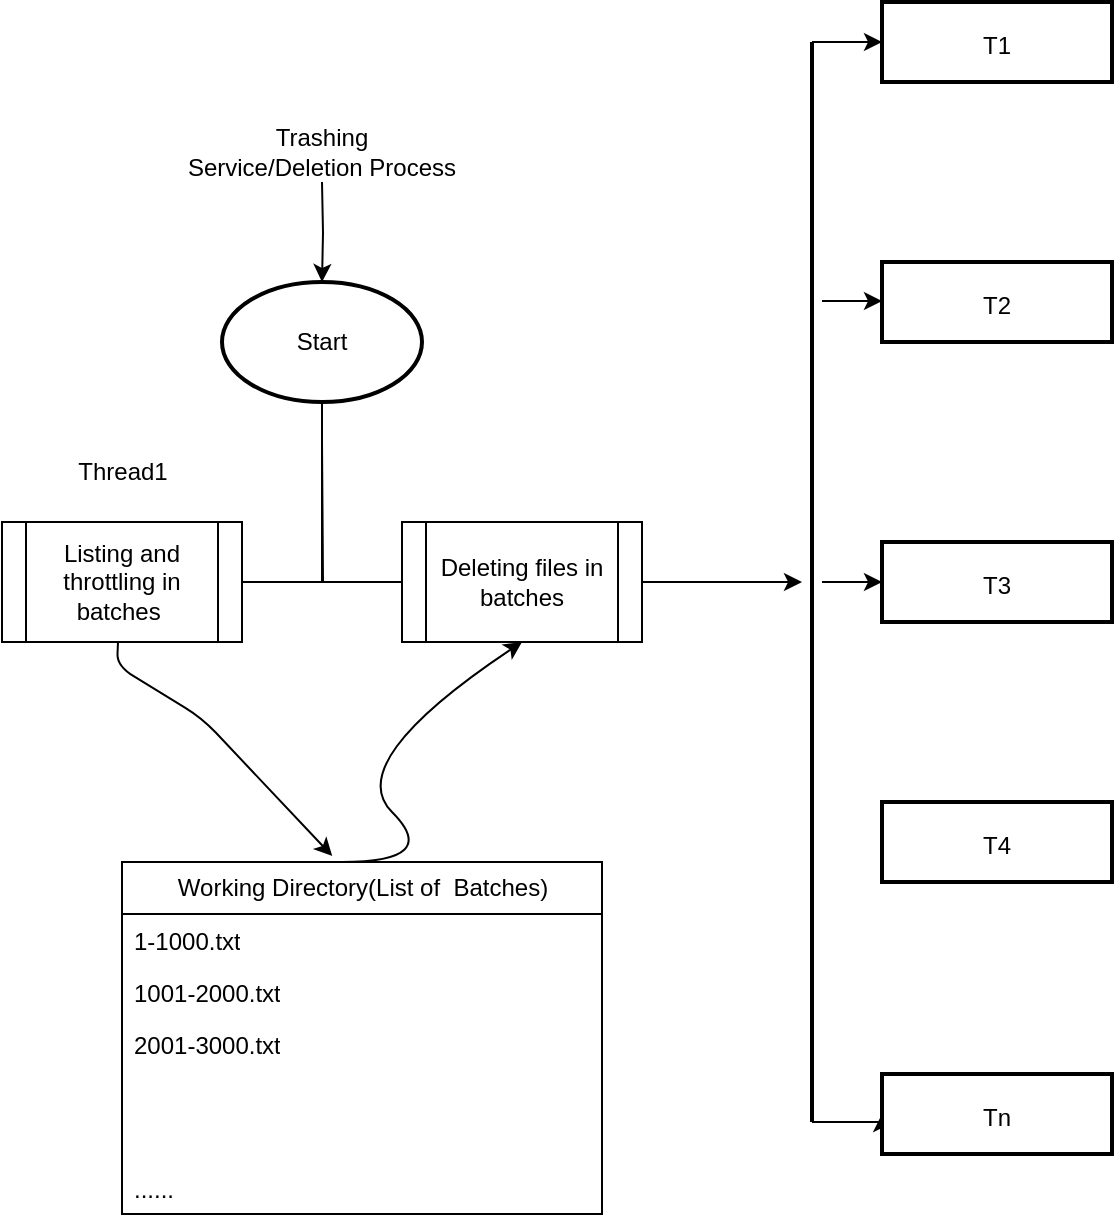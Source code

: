 <mxfile version="21.0.10" type="github">
  <diagram id="C5RBs43oDa-KdzZeNtuy" name="Page-1">
    <mxGraphModel dx="880" dy="1653" grid="1" gridSize="10" guides="1" tooltips="1" connect="1" arrows="1" fold="1" page="1" pageScale="1" pageWidth="827" pageHeight="1169" math="0" shadow="0">
      <root>
        <mxCell id="WIyWlLk6GJQsqaUBKTNV-0" />
        <mxCell id="WIyWlLk6GJQsqaUBKTNV-1" parent="WIyWlLk6GJQsqaUBKTNV-0" />
        <mxCell id="3tZebW2yL0NTeM2Al_U9-28" value="" style="edgeStyle=orthogonalEdgeStyle;rounded=0;orthogonalLoop=1;jettySize=auto;html=1;" edge="1" parent="WIyWlLk6GJQsqaUBKTNV-1" target="3tZebW2yL0NTeM2Al_U9-27">
          <mxGeometry relative="1" as="geometry">
            <mxPoint x="360" y="-1050" as="sourcePoint" />
          </mxGeometry>
        </mxCell>
        <mxCell id="3tZebW2yL0NTeM2Al_U9-27" value="Start" style="strokeWidth=2;html=1;shape=mxgraph.flowchart.start_1;whiteSpace=wrap;" vertex="1" parent="WIyWlLk6GJQsqaUBKTNV-1">
          <mxGeometry x="310" y="-1000" width="100" height="60" as="geometry" />
        </mxCell>
        <mxCell id="3tZebW2yL0NTeM2Al_U9-45" value="" style="edgeStyle=orthogonalEdgeStyle;sourcePerimeterSpacing=0;targetPerimeterSpacing=0;startArrow=none;endArrow=none;rounded=0;targetPortConstraint=eastwest;sourcePortConstraint=northsouth;curved=0;rounded=0;entryX=1;entryY=0.5;entryDx=0;entryDy=0;" edge="1" target="3tZebW2yL0NTeM2Al_U9-88" parent="WIyWlLk6GJQsqaUBKTNV-1">
          <mxGeometry relative="1" as="geometry">
            <mxPoint x="360" y="-920" as="sourcePoint" />
            <mxPoint x="350" y="-850" as="targetPoint" />
          </mxGeometry>
        </mxCell>
        <mxCell id="3tZebW2yL0NTeM2Al_U9-46" value="" style="edgeStyle=orthogonalEdgeStyle;sourcePerimeterSpacing=0;targetPerimeterSpacing=0;startArrow=none;endArrow=none;rounded=0;targetPortConstraint=eastwest;sourcePortConstraint=northsouth;curved=0;rounded=0;exitX=0.5;exitY=1;exitDx=0;exitDy=0;exitPerimeter=0;" edge="1" parent="WIyWlLk6GJQsqaUBKTNV-1" source="3tZebW2yL0NTeM2Al_U9-27">
          <mxGeometry relative="1" as="geometry">
            <mxPoint x="360" y="-920" as="sourcePoint" />
            <mxPoint x="400" y="-850" as="targetPoint" />
            <Array as="points">
              <mxPoint x="360" y="-850" />
            </Array>
          </mxGeometry>
        </mxCell>
        <mxCell id="3tZebW2yL0NTeM2Al_U9-131" value="" style="edgeStyle=orthogonalEdgeStyle;rounded=0;orthogonalLoop=1;jettySize=auto;html=1;" edge="1" parent="WIyWlLk6GJQsqaUBKTNV-1" source="3tZebW2yL0NTeM2Al_U9-87" target="3tZebW2yL0NTeM2Al_U9-130">
          <mxGeometry relative="1" as="geometry" />
        </mxCell>
        <mxCell id="3tZebW2yL0NTeM2Al_U9-87" value="Deleting files in batches" style="shape=process;whiteSpace=wrap;html=1;backgroundOutline=1;" vertex="1" parent="WIyWlLk6GJQsqaUBKTNV-1">
          <mxGeometry x="400" y="-880" width="120" height="60" as="geometry" />
        </mxCell>
        <mxCell id="3tZebW2yL0NTeM2Al_U9-88" value="Listing and throttling in batches&amp;nbsp;" style="shape=process;whiteSpace=wrap;html=1;backgroundOutline=1;" vertex="1" parent="WIyWlLk6GJQsqaUBKTNV-1">
          <mxGeometry x="200" y="-880" width="120" height="60" as="geometry" />
        </mxCell>
        <mxCell id="3tZebW2yL0NTeM2Al_U9-92" value="Working Directory(List of&amp;nbsp; Batches)" style="swimlane;fontStyle=0;childLayout=stackLayout;horizontal=1;startSize=26;fillColor=none;horizontalStack=0;resizeParent=1;resizeParentMax=0;resizeLast=0;collapsible=1;marginBottom=0;html=1;" vertex="1" parent="WIyWlLk6GJQsqaUBKTNV-1">
          <mxGeometry x="260" y="-710" width="240" height="176" as="geometry" />
        </mxCell>
        <mxCell id="3tZebW2yL0NTeM2Al_U9-93" value="1-1000.txt" style="text;strokeColor=none;fillColor=none;align=left;verticalAlign=top;spacingLeft=4;spacingRight=4;overflow=hidden;rotatable=0;points=[[0,0.5],[1,0.5]];portConstraint=eastwest;whiteSpace=wrap;html=1;" vertex="1" parent="3tZebW2yL0NTeM2Al_U9-92">
          <mxGeometry y="26" width="240" height="26" as="geometry" />
        </mxCell>
        <mxCell id="3tZebW2yL0NTeM2Al_U9-94" value="1001-2000.txt" style="text;strokeColor=none;fillColor=none;align=left;verticalAlign=top;spacingLeft=4;spacingRight=4;overflow=hidden;rotatable=0;points=[[0,0.5],[1,0.5]];portConstraint=eastwest;whiteSpace=wrap;html=1;" vertex="1" parent="3tZebW2yL0NTeM2Al_U9-92">
          <mxGeometry y="52" width="240" height="26" as="geometry" />
        </mxCell>
        <mxCell id="3tZebW2yL0NTeM2Al_U9-95" value="2001-3000.txt" style="text;strokeColor=none;fillColor=none;align=left;verticalAlign=top;spacingLeft=4;spacingRight=4;overflow=hidden;rotatable=0;points=[[0,0.5],[1,0.5]];portConstraint=eastwest;whiteSpace=wrap;html=1;" vertex="1" parent="3tZebW2yL0NTeM2Al_U9-92">
          <mxGeometry y="78" width="240" height="72" as="geometry" />
        </mxCell>
        <mxCell id="3tZebW2yL0NTeM2Al_U9-97" value="......" style="text;strokeColor=none;fillColor=none;align=left;verticalAlign=top;spacingLeft=4;spacingRight=4;overflow=hidden;rotatable=0;points=[[0,0.5],[1,0.5]];portConstraint=eastwest;whiteSpace=wrap;html=1;" vertex="1" parent="3tZebW2yL0NTeM2Al_U9-92">
          <mxGeometry y="150" width="240" height="26" as="geometry" />
        </mxCell>
        <mxCell id="3tZebW2yL0NTeM2Al_U9-96" value="Thread1" style="text;html=1;align=center;verticalAlign=middle;resizable=0;points=[];autosize=1;strokeColor=none;fillColor=none;" vertex="1" parent="WIyWlLk6GJQsqaUBKTNV-1">
          <mxGeometry x="225" y="-920" width="70" height="30" as="geometry" />
        </mxCell>
        <mxCell id="3tZebW2yL0NTeM2Al_U9-101" value="" style="html=1;rounded=1;curved=0;sourcePerimeterSpacing=0;targetPerimeterSpacing=0;startSize=6;endSize=6;noEdgeStyle=1;orthogonal=1;entryX=0.438;entryY=-0.017;entryDx=0;entryDy=0;entryPerimeter=0;" edge="1" parent="WIyWlLk6GJQsqaUBKTNV-1" target="3tZebW2yL0NTeM2Al_U9-92">
          <mxGeometry relative="1" as="geometry">
            <mxPoint x="258" y="-820" as="sourcePoint" />
            <mxPoint x="300" y="-768" as="targetPoint" />
            <Array as="points">
              <mxPoint x="257.5" y="-808" />
              <mxPoint x="300" y="-782" />
            </Array>
          </mxGeometry>
        </mxCell>
        <mxCell id="3tZebW2yL0NTeM2Al_U9-102" value="" style="curved=1;endArrow=classic;html=1;rounded=0;entryX=0.5;entryY=1;entryDx=0;entryDy=0;" edge="1" parent="WIyWlLk6GJQsqaUBKTNV-1" target="3tZebW2yL0NTeM2Al_U9-87">
          <mxGeometry width="50" height="50" relative="1" as="geometry">
            <mxPoint x="370" y="-710" as="sourcePoint" />
            <mxPoint x="420" y="-760" as="targetPoint" />
            <Array as="points">
              <mxPoint x="420" y="-710" />
              <mxPoint x="370" y="-760" />
            </Array>
          </mxGeometry>
        </mxCell>
        <mxCell id="3tZebW2yL0NTeM2Al_U9-127" value="Trashing&lt;br style=&quot;text-align: left;&quot;&gt;&lt;span style=&quot;text-align: left;&quot;&gt;Service/Deletion Process&lt;/span&gt;" style="text;html=1;strokeColor=none;fillColor=none;align=center;verticalAlign=middle;whiteSpace=wrap;rounded=0;" vertex="1" parent="WIyWlLk6GJQsqaUBKTNV-1">
          <mxGeometry x="290" y="-1090" width="140" height="50" as="geometry" />
        </mxCell>
        <mxCell id="3tZebW2yL0NTeM2Al_U9-133" value="" style="edgeStyle=orthogonalEdgeStyle;rounded=0;orthogonalLoop=1;jettySize=auto;html=1;" edge="1" parent="WIyWlLk6GJQsqaUBKTNV-1" source="3tZebW2yL0NTeM2Al_U9-130" target="3tZebW2yL0NTeM2Al_U9-132">
          <mxGeometry relative="1" as="geometry" />
        </mxCell>
        <mxCell id="3tZebW2yL0NTeM2Al_U9-141" style="edgeStyle=orthogonalEdgeStyle;rounded=0;orthogonalLoop=1;jettySize=auto;html=1;exitX=0;exitY=0.5;exitDx=0;exitDy=0;exitPerimeter=0;entryX=0;entryY=0.5;entryDx=0;entryDy=0;" edge="1" parent="WIyWlLk6GJQsqaUBKTNV-1" source="3tZebW2yL0NTeM2Al_U9-130" target="3tZebW2yL0NTeM2Al_U9-138">
          <mxGeometry relative="1" as="geometry" />
        </mxCell>
        <mxCell id="3tZebW2yL0NTeM2Al_U9-145" style="edgeStyle=orthogonalEdgeStyle;rounded=0;orthogonalLoop=1;jettySize=auto;html=1;exitX=1;exitY=0.5;exitDx=0;exitDy=0;exitPerimeter=0;entryX=0;entryY=0.5;entryDx=0;entryDy=0;" edge="1" parent="WIyWlLk6GJQsqaUBKTNV-1" source="3tZebW2yL0NTeM2Al_U9-130" target="3tZebW2yL0NTeM2Al_U9-143">
          <mxGeometry relative="1" as="geometry" />
        </mxCell>
        <mxCell id="3tZebW2yL0NTeM2Al_U9-130" value="" style="line;strokeWidth=2;direction=south;html=1;" vertex="1" parent="WIyWlLk6GJQsqaUBKTNV-1">
          <mxGeometry x="600" y="-1120" width="10" height="540" as="geometry" />
        </mxCell>
        <mxCell id="3tZebW2yL0NTeM2Al_U9-132" value="T3" style="whiteSpace=wrap;html=1;verticalAlign=top;strokeWidth=2;labelBackgroundColor=default;spacingTop=8;" vertex="1" parent="WIyWlLk6GJQsqaUBKTNV-1">
          <mxGeometry x="640" y="-870" width="115" height="40" as="geometry" />
        </mxCell>
        <mxCell id="3tZebW2yL0NTeM2Al_U9-137" value="T2" style="whiteSpace=wrap;html=1;verticalAlign=top;strokeWidth=2;labelBackgroundColor=default;spacingTop=8;" vertex="1" parent="WIyWlLk6GJQsqaUBKTNV-1">
          <mxGeometry x="640" y="-1010" width="115" height="40" as="geometry" />
        </mxCell>
        <mxCell id="3tZebW2yL0NTeM2Al_U9-138" value="T1" style="whiteSpace=wrap;html=1;verticalAlign=top;strokeWidth=2;labelBackgroundColor=default;spacingTop=8;" vertex="1" parent="WIyWlLk6GJQsqaUBKTNV-1">
          <mxGeometry x="640" y="-1140" width="115" height="40" as="geometry" />
        </mxCell>
        <mxCell id="3tZebW2yL0NTeM2Al_U9-142" value="" style="edgeStyle=orthogonalEdgeStyle;rounded=0;orthogonalLoop=1;jettySize=auto;html=1;" edge="1" parent="WIyWlLk6GJQsqaUBKTNV-1">
          <mxGeometry relative="1" as="geometry">
            <mxPoint x="610" y="-990.5" as="sourcePoint" />
            <mxPoint x="640" y="-990.5" as="targetPoint" />
          </mxGeometry>
        </mxCell>
        <mxCell id="3tZebW2yL0NTeM2Al_U9-143" value="Tn" style="whiteSpace=wrap;html=1;verticalAlign=top;strokeWidth=2;labelBackgroundColor=default;spacingTop=8;" vertex="1" parent="WIyWlLk6GJQsqaUBKTNV-1">
          <mxGeometry x="640" y="-604" width="115" height="40" as="geometry" />
        </mxCell>
        <mxCell id="3tZebW2yL0NTeM2Al_U9-146" value="T4" style="whiteSpace=wrap;html=1;verticalAlign=top;strokeWidth=2;labelBackgroundColor=default;spacingTop=8;" vertex="1" parent="WIyWlLk6GJQsqaUBKTNV-1">
          <mxGeometry x="640" y="-740" width="115" height="40" as="geometry" />
        </mxCell>
      </root>
    </mxGraphModel>
  </diagram>
</mxfile>

